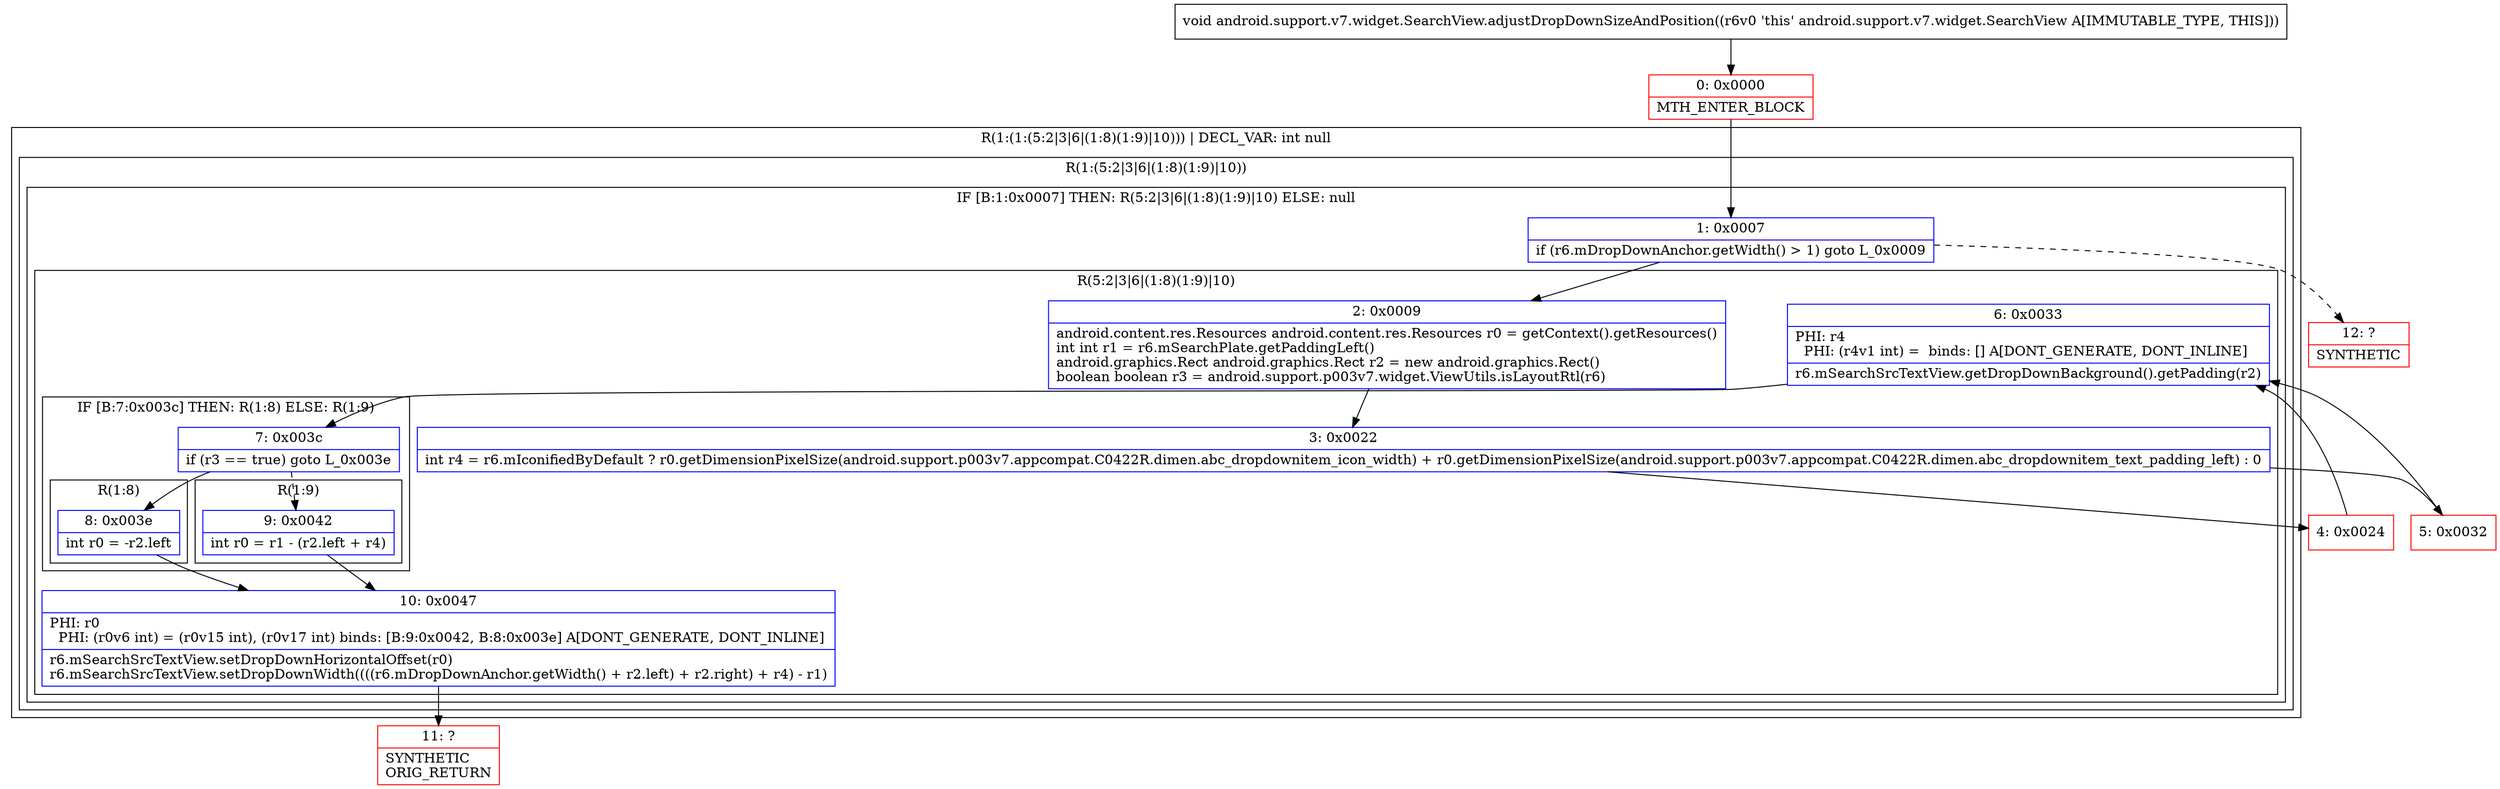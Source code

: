 digraph "CFG forandroid.support.v7.widget.SearchView.adjustDropDownSizeAndPosition()V" {
subgraph cluster_Region_241588452 {
label = "R(1:(1:(5:2|3|6|(1:8)(1:9)|10))) | DECL_VAR: int null\l";
node [shape=record,color=blue];
subgraph cluster_Region_2034955951 {
label = "R(1:(5:2|3|6|(1:8)(1:9)|10))";
node [shape=record,color=blue];
subgraph cluster_IfRegion_330283142 {
label = "IF [B:1:0x0007] THEN: R(5:2|3|6|(1:8)(1:9)|10) ELSE: null";
node [shape=record,color=blue];
Node_1 [shape=record,label="{1\:\ 0x0007|if (r6.mDropDownAnchor.getWidth() \> 1) goto L_0x0009\l}"];
subgraph cluster_Region_786489139 {
label = "R(5:2|3|6|(1:8)(1:9)|10)";
node [shape=record,color=blue];
Node_2 [shape=record,label="{2\:\ 0x0009|android.content.res.Resources android.content.res.Resources r0 = getContext().getResources()\lint int r1 = r6.mSearchPlate.getPaddingLeft()\landroid.graphics.Rect android.graphics.Rect r2 = new android.graphics.Rect()\lboolean boolean r3 = android.support.p003v7.widget.ViewUtils.isLayoutRtl(r6)\l}"];
Node_3 [shape=record,label="{3\:\ 0x0022|int r4 = r6.mIconifiedByDefault ? r0.getDimensionPixelSize(android.support.p003v7.appcompat.C0422R.dimen.abc_dropdownitem_icon_width) + r0.getDimensionPixelSize(android.support.p003v7.appcompat.C0422R.dimen.abc_dropdownitem_text_padding_left) : 0\l}"];
Node_6 [shape=record,label="{6\:\ 0x0033|PHI: r4 \l  PHI: (r4v1 int) =  binds: [] A[DONT_GENERATE, DONT_INLINE]\l|r6.mSearchSrcTextView.getDropDownBackground().getPadding(r2)\l}"];
subgraph cluster_IfRegion_728167629 {
label = "IF [B:7:0x003c] THEN: R(1:8) ELSE: R(1:9)";
node [shape=record,color=blue];
Node_7 [shape=record,label="{7\:\ 0x003c|if (r3 == true) goto L_0x003e\l}"];
subgraph cluster_Region_976216859 {
label = "R(1:8)";
node [shape=record,color=blue];
Node_8 [shape=record,label="{8\:\ 0x003e|int r0 = \-r2.left\l}"];
}
subgraph cluster_Region_1684976864 {
label = "R(1:9)";
node [shape=record,color=blue];
Node_9 [shape=record,label="{9\:\ 0x0042|int r0 = r1 \- (r2.left + r4)\l}"];
}
}
Node_10 [shape=record,label="{10\:\ 0x0047|PHI: r0 \l  PHI: (r0v6 int) = (r0v15 int), (r0v17 int) binds: [B:9:0x0042, B:8:0x003e] A[DONT_GENERATE, DONT_INLINE]\l|r6.mSearchSrcTextView.setDropDownHorizontalOffset(r0)\lr6.mSearchSrcTextView.setDropDownWidth((((r6.mDropDownAnchor.getWidth() + r2.left) + r2.right) + r4) \- r1)\l}"];
}
}
}
}
Node_0 [shape=record,color=red,label="{0\:\ 0x0000|MTH_ENTER_BLOCK\l}"];
Node_4 [shape=record,color=red,label="{4\:\ 0x0024}"];
Node_5 [shape=record,color=red,label="{5\:\ 0x0032}"];
Node_11 [shape=record,color=red,label="{11\:\ ?|SYNTHETIC\lORIG_RETURN\l}"];
Node_12 [shape=record,color=red,label="{12\:\ ?|SYNTHETIC\l}"];
MethodNode[shape=record,label="{void android.support.v7.widget.SearchView.adjustDropDownSizeAndPosition((r6v0 'this' android.support.v7.widget.SearchView A[IMMUTABLE_TYPE, THIS])) }"];
MethodNode -> Node_0;
Node_1 -> Node_2;
Node_1 -> Node_12[style=dashed];
Node_2 -> Node_3;
Node_3 -> Node_4;
Node_3 -> Node_5;
Node_6 -> Node_7;
Node_7 -> Node_8;
Node_7 -> Node_9[style=dashed];
Node_8 -> Node_10;
Node_9 -> Node_10;
Node_10 -> Node_11;
Node_0 -> Node_1;
Node_4 -> Node_6;
Node_5 -> Node_6;
}

